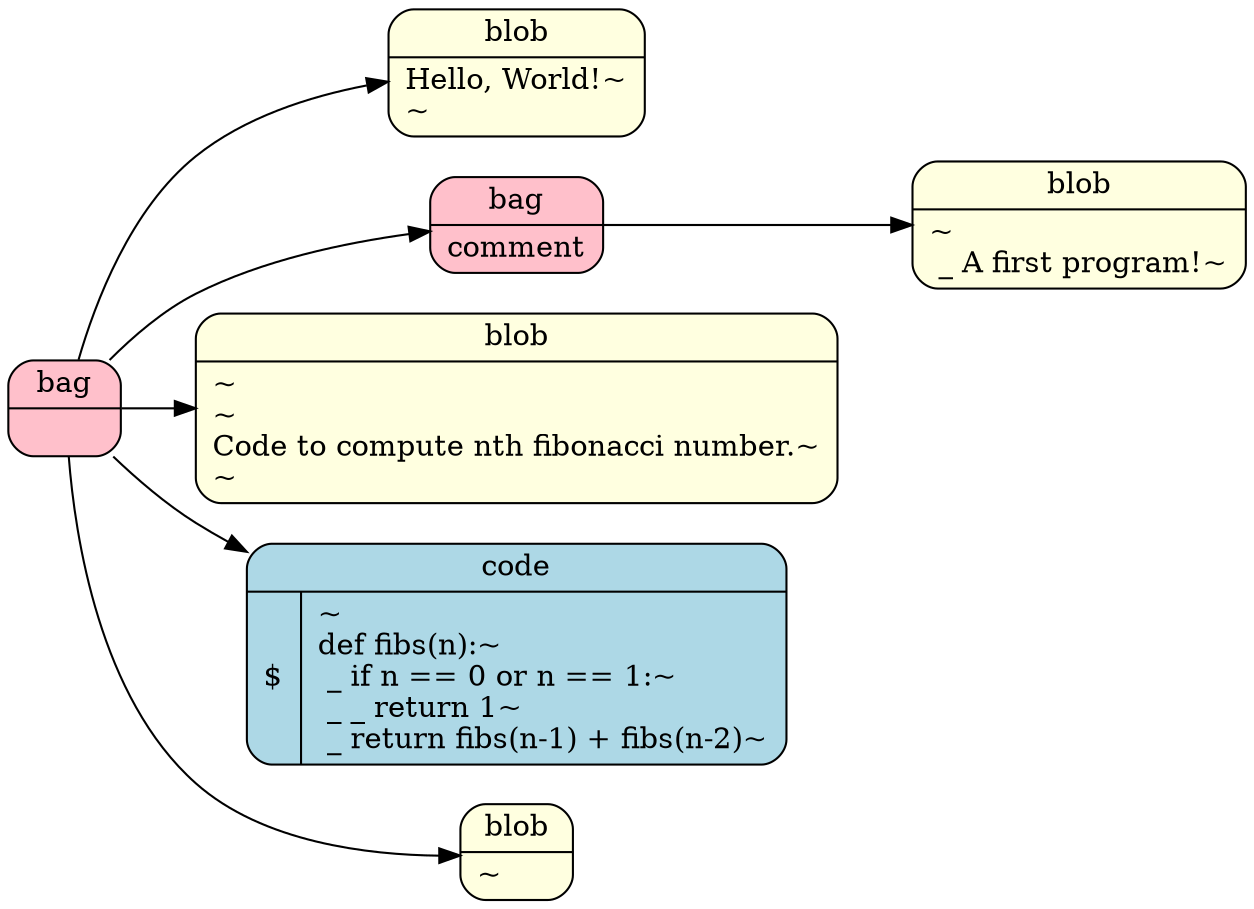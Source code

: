 digraph {
	graph [ rankdir = "LR" ];
	n1 [
	shape = "record"
	style = "rounded,filled"
	fillcolor = "pink"
	label = "bag| {}"
];
n2 [
	shape = "record"
	style = "rounded,filled"
	fillcolor = "lightyellow"
	label = "blob | {Hello, World!~\l~\l}"
];
n3 [
	shape = "record"
	style = "rounded,filled"
	fillcolor = "pink"
	label = "bag| {comment}"
];
n4 [
	shape = "record"
	style = "rounded,filled"
	fillcolor = "lightyellow"
	label = "blob | {~\l  _ A first program!~\l}"
];
n5 [
	shape = "record"
	style = "rounded,filled"
	fillcolor = "lightyellow"
	label = "blob | {~\l~\lCode to compute nth fibonacci number.~\l~\l}"
];
n6 [
	shape = "record"
	style = "rounded,filled"
	fillcolor = "lightblue"
	label = "code | {$ | ~\ldef fibs(n):~\l  _ if n == 0 or n == 1:~\l  _  _  return 1~\l  _ return fibs(n-1) + fibs(n-2)~\l}"
];
n7 [
	shape = "record"
	style = "rounded,filled"
	fillcolor = "lightyellow"
	label = "blob | {~\l}"
];
n1 -> n2
n3 -> n4
n1 -> n3
n1 -> n5
n1 -> n6
n1 -> n7
}
